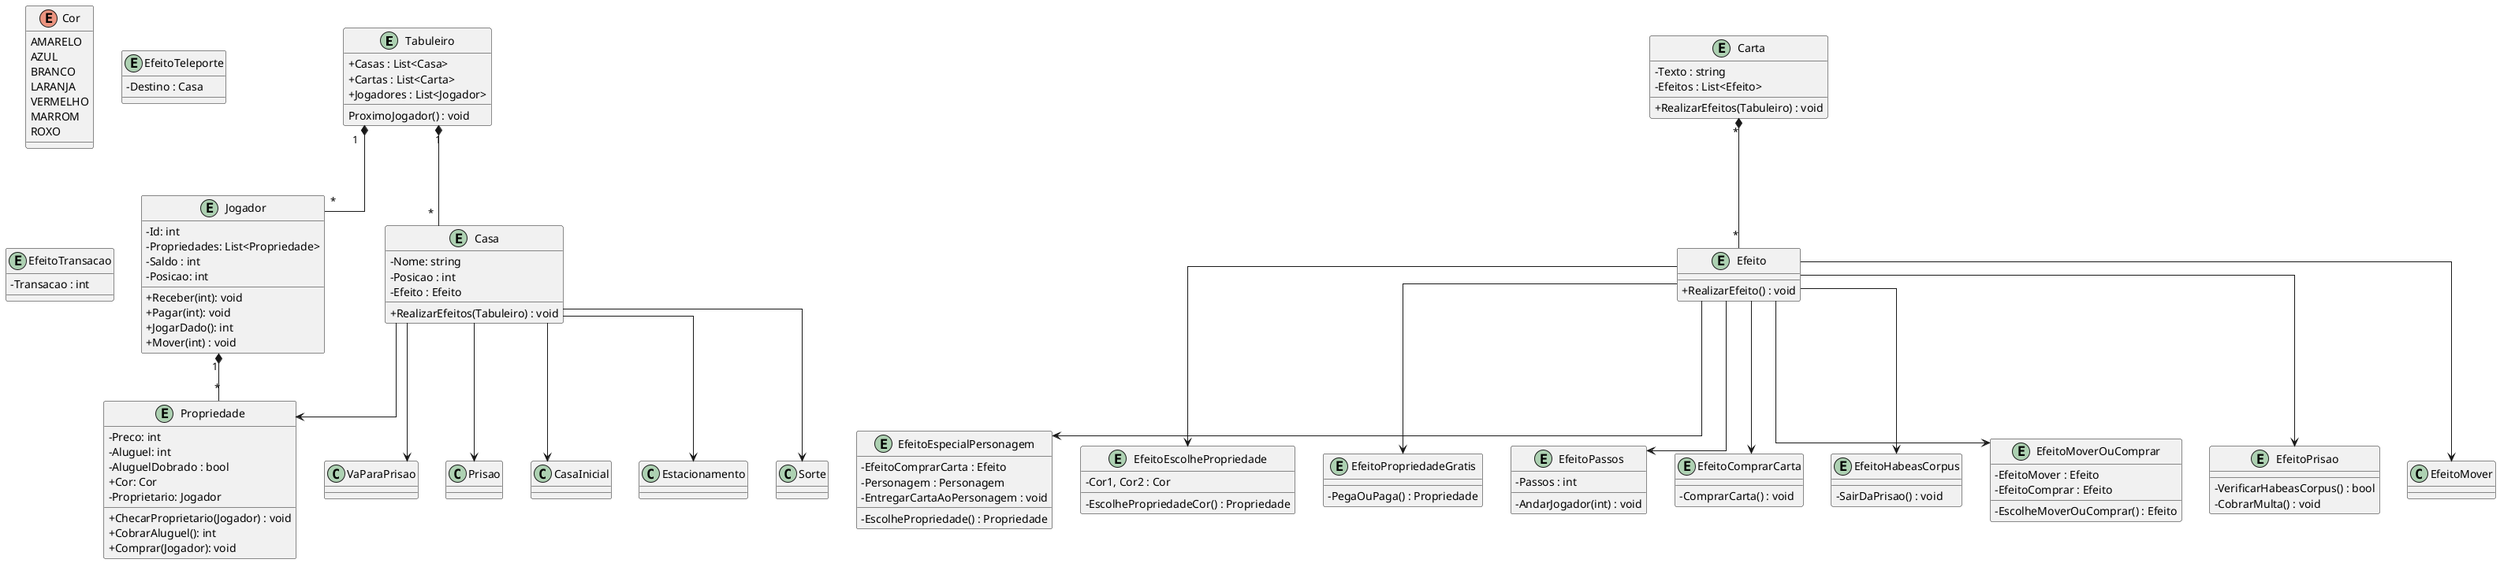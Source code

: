 @startuml diagrama
skinparam linetype ortho
skinparam classAttributeIconSize 0

entity Tabuleiro{
    + Casas : List<Casa>
    + Cartas : List<Carta>
    + Jogadores : List<Jogador>
    ProximoJogador() : void
}

entity Casa{
    - Nome: string
    - Posicao : int   
    - Efeito : Efeito
    + RealizarEfeitos(Tabuleiro) : void
}

entity Propriedade{
    - Preco: int
    - Aluguel: int
    - AluguelDobrado : bool
    + Cor: Cor
    - Proprietario: Jogador
    + ChecarProprietario(Jogador) : void
    + CobrarAluguel(): int
    + Comprar(Jogador): void
}

entity Jogador{
    - Id: int
    - Propriedades: List<Propriedade>
    - Saldo : int
    - Posicao: int
    + Receber(int): void
    + Pagar(int): void
    + JogarDado(): int
    + Mover(int) : void
}

enum Cor{
    AMARELO
    AZUL
    BRANCO
    LARANJA
    VERMELHO
    MARROM
    ROXO
}

entity Carta{
    - Texto : string
    - Efeitos : List<Efeito>
    + RealizarEfeitos(Tabuleiro) : void
}

entity Efeito{
    + RealizarEfeito() : void
}

entity EfeitoEspecialPersonagem{
    - EfeitoComprarCarta : Efeito
    - Personagem : Personagem
    - EscolhePropriedade() : Propriedade
    - EntregarCartaAoPersonagem : void
}

entity EfeitoEscolhePropriedade{
    - Cor1, Cor2 : Cor
    - EscolhePropriedadeCor() : Propriedade
}

entity EfeitoPropriedadeGratis{
    - PegaOuPaga() : Propriedade
}

entity EfeitoTeleporte{
    - Destino : Casa
}

entity EfeitoPassos{
    - Passos : int
    - AndarJogador(int) : void
}

entity EfeitoComprarCarta{
    - ComprarCarta() : void 
}

entity EfeitoTransacao{
    - Transacao : int
}

entity EfeitoHabeasCorpus{
    - SairDaPrisao() : void
}

entity EfeitoMoverOuComprar{
    - EfeitoMover : Efeito
    - EfeitoComprar : Efeito
    - EscolheMoverOuComprar() : Efeito
}

entity EfeitoPrisao{
    - VerificarHabeasCorpus() : bool
    - CobrarMulta() : void
}

Tabuleiro "1" *-- "*" Jogador
Tabuleiro "1" *-- "*" Casa

Casa --> Propriedade
Casa --> VaParaPrisao
Casa --> Prisao
Casa --> CasaInicial
Casa --> Estacionamento
Casa --> Sorte

Jogador "1"  *-- "*" Propriedade

Carta "*" *-- "*" Efeito

Efeito --> EfeitoComprarCarta
Efeito --> EfeitoEscolhePropriedade
Efeito --> EfeitoEspecialPersonagem
Efeito --> EfeitoHabeasCorpus
Efeito --> EfeitoMover
Efeito --> EfeitoMoverOuComprar
Efeito --> EfeitoPassos
Efeito --> EfeitoPropriedadeGratis
Efeito --> EfeitoPrisao

@enduml